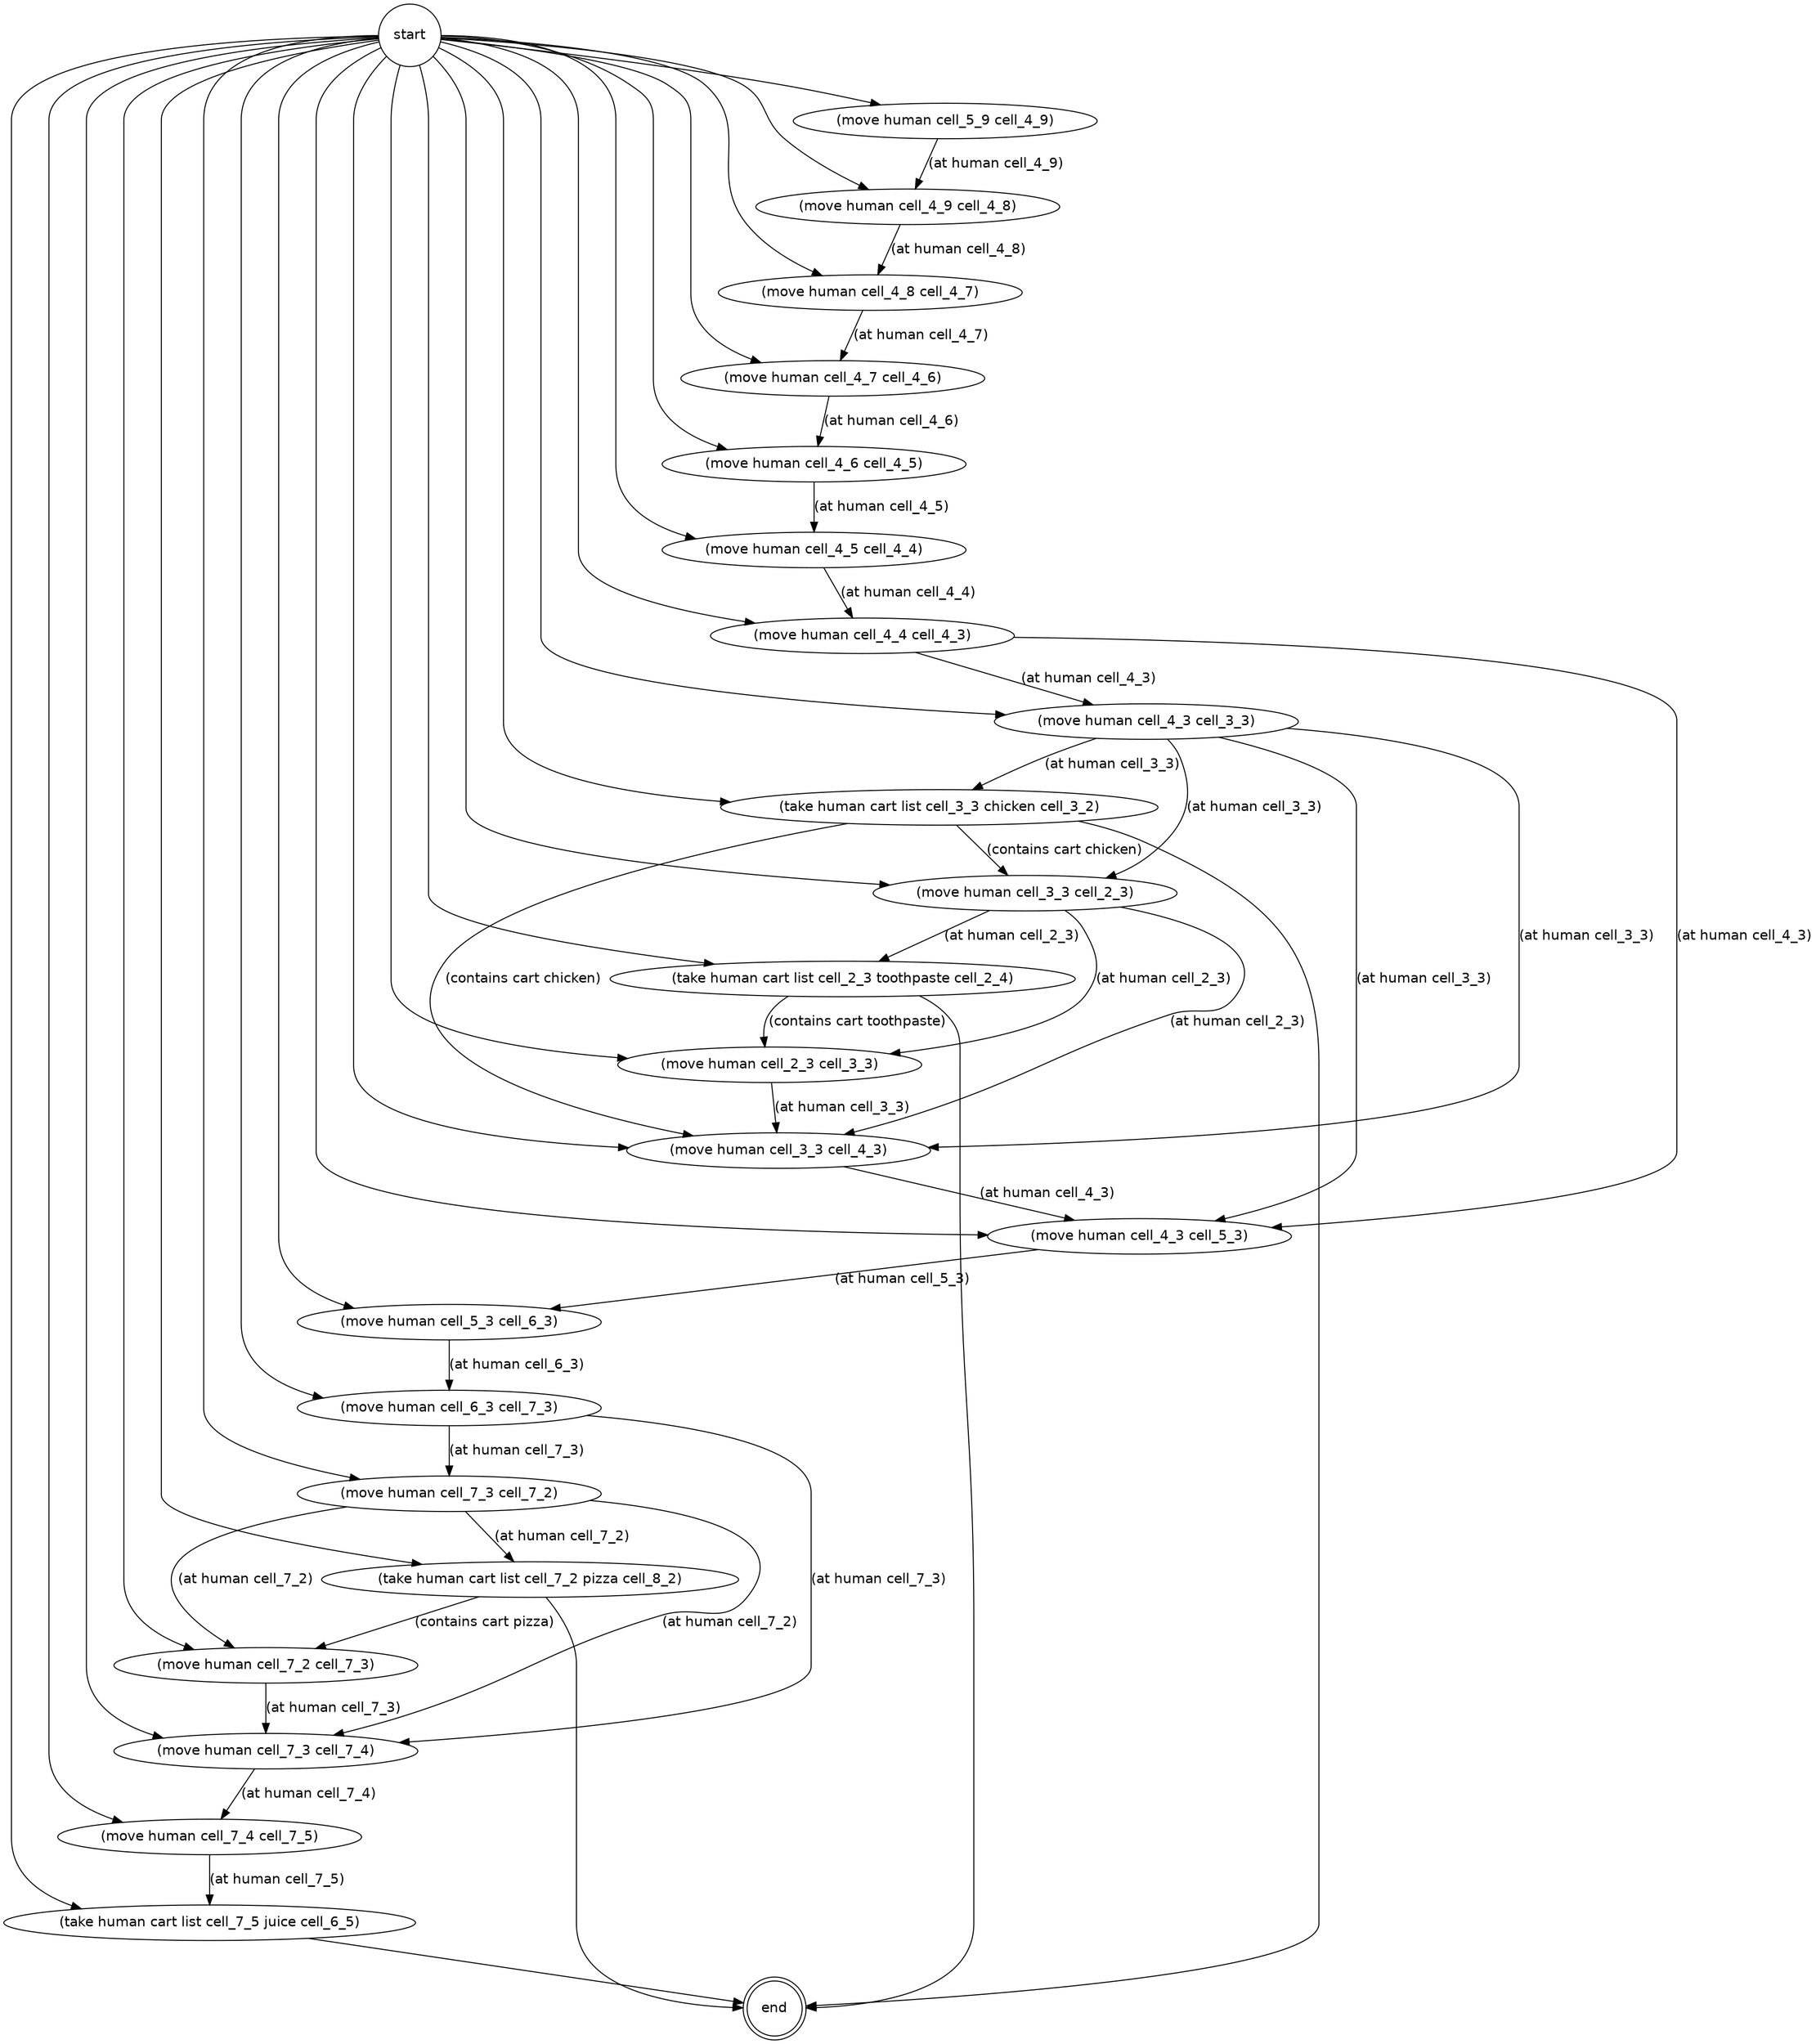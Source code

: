 strict digraph "" {
	graph [fontname=helvetica];
	node [fontname=helvetica,
		label="\N",
		shape=ellipse
	];
	edge [fontname=helvetica];
	"(end)"	 [label=end,
		peripheries=2,
		shape=circle];
	"(take human cart list cell_7_5 juice cell_6_5)" -> "(end)";
	"(move human cell_7_4 cell_7_5)" -> "(take human cart list cell_7_5 juice cell_6_5)"	 [label="(at human cell_7_5)"];
	"(move human cell_7_3 cell_7_4)" -> "(move human cell_7_4 cell_7_5)"	 [label="(at human cell_7_4)"];
	"(move human cell_7_2 cell_7_3)" -> "(move human cell_7_3 cell_7_4)"	 [label="(at human cell_7_3)"];
	"(take human cart list cell_7_2 pizza cell_8_2)" -> "(end)";
	"(take human cart list cell_7_2 pizza cell_8_2)" -> "(move human cell_7_2 cell_7_3)"	 [label="(contains cart pizza)"];
	"(move human cell_7_3 cell_7_2)" -> "(move human cell_7_3 cell_7_4)"	 [label="(at human cell_7_2)"];
	"(move human cell_7_3 cell_7_2)" -> "(move human cell_7_2 cell_7_3)"	 [label="(at human cell_7_2)"];
	"(move human cell_7_3 cell_7_2)" -> "(take human cart list cell_7_2 pizza cell_8_2)"	 [label="(at human cell_7_2)"];
	"(move human cell_6_3 cell_7_3)" -> "(move human cell_7_3 cell_7_4)"	 [label="(at human cell_7_3)"];
	"(move human cell_6_3 cell_7_3)" -> "(move human cell_7_3 cell_7_2)"	 [label="(at human cell_7_3)"];
	"(move human cell_5_3 cell_6_3)" -> "(move human cell_6_3 cell_7_3)"	 [label="(at human cell_6_3)"];
	"(move human cell_4_3 cell_5_3)" -> "(move human cell_5_3 cell_6_3)"	 [label="(at human cell_5_3)"];
	"(move human cell_3_3 cell_4_3)" -> "(move human cell_4_3 cell_5_3)"	 [label="(at human cell_4_3)"];
	"(move human cell_2_3 cell_3_3)" -> "(move human cell_3_3 cell_4_3)"	 [label="(at human cell_3_3)"];
	"(take human cart list cell_2_3 toothpaste cell_2_4)" -> "(end)";
	"(take human cart list cell_2_3 toothpaste cell_2_4)" -> "(move human cell_2_3 cell_3_3)"	 [label="(contains cart toothpaste)"];
	"(move human cell_3_3 cell_2_3)" -> "(move human cell_3_3 cell_4_3)"	 [label="(at human cell_2_3)"];
	"(move human cell_3_3 cell_2_3)" -> "(move human cell_2_3 cell_3_3)"	 [label="(at human cell_2_3)"];
	"(move human cell_3_3 cell_2_3)" -> "(take human cart list cell_2_3 toothpaste cell_2_4)"	 [label="(at human cell_2_3)"];
	"(take human cart list cell_3_3 chicken cell_3_2)" -> "(end)";
	"(take human cart list cell_3_3 chicken cell_3_2)" -> "(move human cell_3_3 cell_4_3)"	 [label="(contains cart chicken)"];
	"(take human cart list cell_3_3 chicken cell_3_2)" -> "(move human cell_3_3 cell_2_3)"	 [label="(contains cart chicken)"];
	"(move human cell_4_3 cell_3_3)" -> "(move human cell_4_3 cell_5_3)"	 [label="(at human cell_3_3)"];
	"(move human cell_4_3 cell_3_3)" -> "(move human cell_3_3 cell_4_3)"	 [label="(at human cell_3_3)"];
	"(move human cell_4_3 cell_3_3)" -> "(move human cell_3_3 cell_2_3)"	 [label="(at human cell_3_3)"];
	"(move human cell_4_3 cell_3_3)" -> "(take human cart list cell_3_3 chicken cell_3_2)"	 [label="(at human cell_3_3)"];
	"(move human cell_4_4 cell_4_3)" -> "(move human cell_4_3 cell_5_3)"	 [label="(at human cell_4_3)"];
	"(move human cell_4_4 cell_4_3)" -> "(move human cell_4_3 cell_3_3)"	 [label="(at human cell_4_3)"];
	"(move human cell_4_5 cell_4_4)" -> "(move human cell_4_4 cell_4_3)"	 [label="(at human cell_4_4)"];
	"(move human cell_4_6 cell_4_5)" -> "(move human cell_4_5 cell_4_4)"	 [label="(at human cell_4_5)"];
	"(move human cell_4_7 cell_4_6)" -> "(move human cell_4_6 cell_4_5)"	 [label="(at human cell_4_6)"];
	"(move human cell_4_8 cell_4_7)" -> "(move human cell_4_7 cell_4_6)"	 [label="(at human cell_4_7)"];
	"(move human cell_4_9 cell_4_8)" -> "(move human cell_4_8 cell_4_7)"	 [label="(at human cell_4_8)"];
	"(move human cell_5_9 cell_4_9)" -> "(move human cell_4_9 cell_4_8)"	 [label="(at human cell_4_9)"];
	"(start)"	 [label=start,
		peripheries=1,
		shape=circle];
	"(start)" -> "(take human cart list cell_7_5 juice cell_6_5)";
	"(start)" -> "(move human cell_7_4 cell_7_5)";
	"(start)" -> "(move human cell_7_3 cell_7_4)";
	"(start)" -> "(move human cell_7_2 cell_7_3)";
	"(start)" -> "(take human cart list cell_7_2 pizza cell_8_2)";
	"(start)" -> "(move human cell_7_3 cell_7_2)";
	"(start)" -> "(move human cell_6_3 cell_7_3)";
	"(start)" -> "(move human cell_5_3 cell_6_3)";
	"(start)" -> "(move human cell_4_3 cell_5_3)";
	"(start)" -> "(move human cell_3_3 cell_4_3)";
	"(start)" -> "(move human cell_2_3 cell_3_3)";
	"(start)" -> "(take human cart list cell_2_3 toothpaste cell_2_4)";
	"(start)" -> "(move human cell_3_3 cell_2_3)";
	"(start)" -> "(take human cart list cell_3_3 chicken cell_3_2)";
	"(start)" -> "(move human cell_4_3 cell_3_3)";
	"(start)" -> "(move human cell_4_4 cell_4_3)";
	"(start)" -> "(move human cell_4_5 cell_4_4)";
	"(start)" -> "(move human cell_4_6 cell_4_5)";
	"(start)" -> "(move human cell_4_7 cell_4_6)";
	"(start)" -> "(move human cell_4_8 cell_4_7)";
	"(start)" -> "(move human cell_4_9 cell_4_8)";
	"(start)" -> "(move human cell_5_9 cell_4_9)";
}
